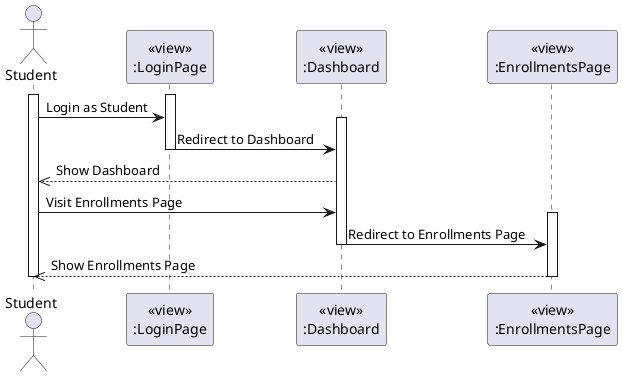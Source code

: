 @startuml ManageCourseEnrollments
actor Student
participant LoginPageView [
  <<view>>
  :LoginPage
]

participant DashboardView [
  <<view>>
  :Dashboard
]

participant EnrollmentsPageView [
  <<view>>
  :EnrollmentsPage
]

activate Student
activate LoginPageView
Student -> LoginPageView: Login as Student
activate DashboardView
LoginPageView -> DashboardView: Redirect to Dashboard
deactivate LoginPageView

DashboardView -->> Student: Show Dashboard

Student -> DashboardView: Visit Enrollments Page
activate EnrollmentsPageView
DashboardView -> EnrollmentsPageView: Redirect to Enrollments Page
deactivate DashboardView

EnrollmentsPageView -->> Student: Show Enrollments Page

deactivate Student
deactivate EnrollmentsPageView
@enduml
